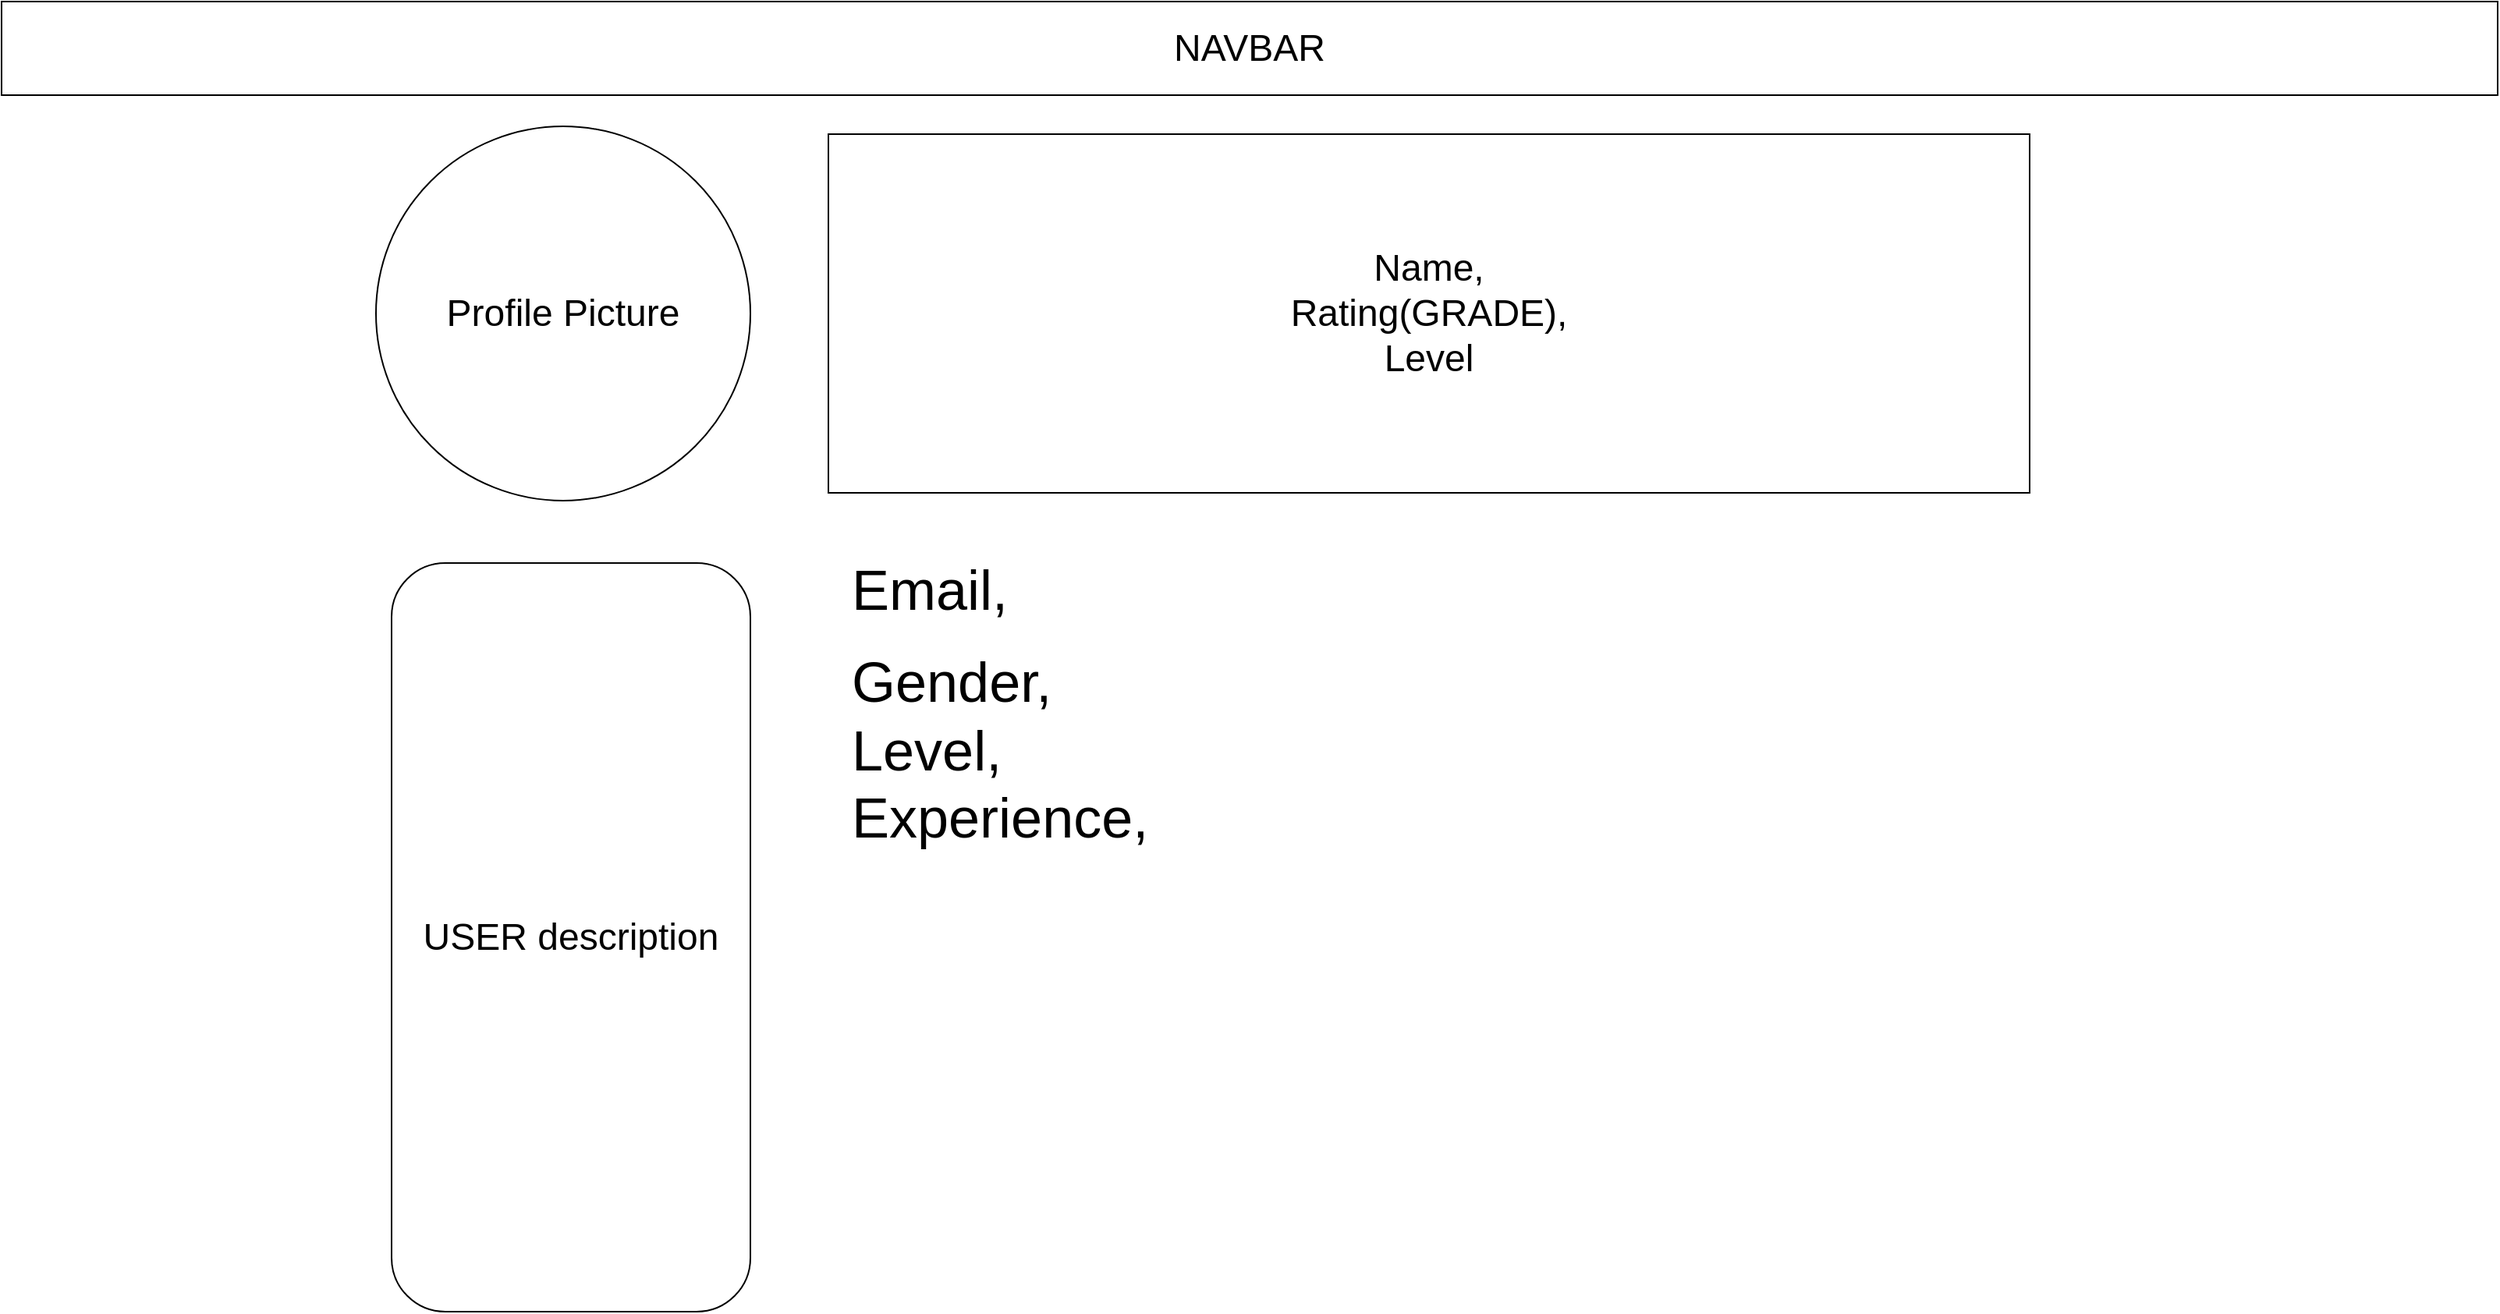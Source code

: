 <mxfile version="14.2.4" type="device"><diagram id="I5Rz9A1Y3YKO6M5AUlT3" name="Page-1"><mxGraphModel dx="2076" dy="1096" grid="1" gridSize="10" guides="1" tooltips="1" connect="1" arrows="1" fold="1" page="1" pageScale="1" pageWidth="1600" pageHeight="900" math="0" shadow="0"><root><mxCell id="0"/><mxCell id="1" parent="0"/><mxCell id="fNPZ0NPWy0UjMmJJDkdZ-1" value="&lt;font style=&quot;font-size: 24px&quot;&gt;Profile Picture&lt;/font&gt;" style="ellipse;whiteSpace=wrap;html=1;aspect=fixed;" vertex="1" parent="1"><mxGeometry x="240" y="80" width="240" height="240" as="geometry"/></mxCell><mxCell id="fNPZ0NPWy0UjMmJJDkdZ-2" value="&lt;span style=&quot;font-size: 24px&quot;&gt;Name,&lt;br&gt;Rating(GRADE),&lt;br&gt;Level&lt;br&gt;&lt;/span&gt;" style="rounded=0;whiteSpace=wrap;html=1;" vertex="1" parent="1"><mxGeometry x="530" y="85" width="770" height="230" as="geometry"/></mxCell><mxCell id="fNPZ0NPWy0UjMmJJDkdZ-3" value="&lt;font style=&quot;font-size: 24px&quot;&gt;NAVBAR&lt;/font&gt;" style="rounded=0;whiteSpace=wrap;html=1;" vertex="1" parent="1"><mxGeometry width="1600" height="60" as="geometry"/></mxCell><mxCell id="fNPZ0NPWy0UjMmJJDkdZ-4" value="&lt;font style=&quot;font-size: 24px&quot;&gt;USER description&lt;/font&gt;" style="rounded=1;whiteSpace=wrap;html=1;" vertex="1" parent="1"><mxGeometry x="250" y="360" width="230" height="480" as="geometry"/></mxCell><mxCell id="fNPZ0NPWy0UjMmJJDkdZ-5" value="&lt;h1&gt;&lt;span style=&quot;font-size: 36px ; font-weight: normal&quot;&gt;Email,&lt;/span&gt;&lt;br&gt;&lt;/h1&gt;&lt;div&gt;&lt;span style=&quot;font-size: 36px&quot;&gt;Gender,&lt;/span&gt;&lt;/div&gt;&lt;div&gt;&lt;span style=&quot;font-size: 36px&quot;&gt;Level,&lt;/span&gt;&lt;/div&gt;&lt;div&gt;&lt;span style=&quot;font-size: 36px&quot;&gt;Experience,&lt;/span&gt;&lt;/div&gt;&lt;div&gt;&lt;br&gt;&lt;/div&gt;&lt;div&gt;&lt;span style=&quot;font-size: 36px&quot;&gt;&lt;br&gt;&lt;/span&gt;&lt;/div&gt;" style="text;html=1;strokeColor=none;fillColor=none;spacing=5;spacingTop=-20;whiteSpace=wrap;overflow=hidden;rounded=0;" vertex="1" parent="1"><mxGeometry x="540" y="350" width="810" height="450" as="geometry"/></mxCell></root></mxGraphModel></diagram></mxfile>